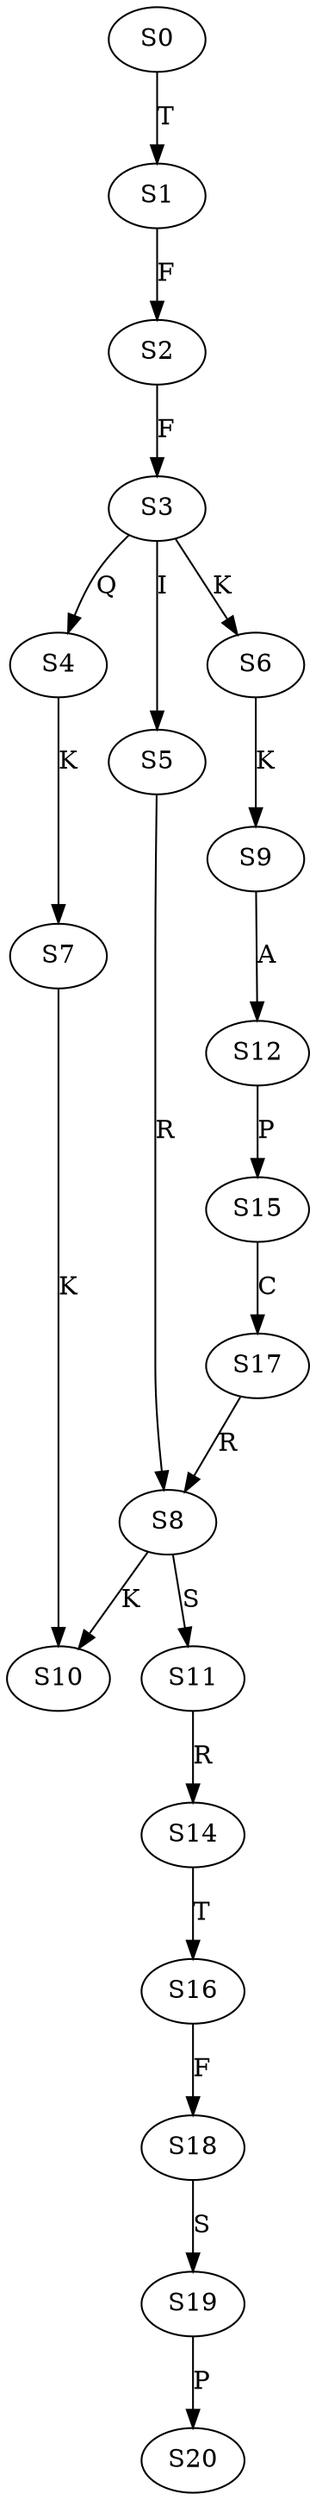 strict digraph  {
	S0 -> S1 [ label = T ];
	S1 -> S2 [ label = F ];
	S2 -> S3 [ label = F ];
	S3 -> S4 [ label = Q ];
	S3 -> S5 [ label = I ];
	S3 -> S6 [ label = K ];
	S4 -> S7 [ label = K ];
	S5 -> S8 [ label = R ];
	S6 -> S9 [ label = K ];
	S7 -> S10 [ label = K ];
	S8 -> S10 [ label = K ];
	S8 -> S11 [ label = S ];
	S9 -> S12 [ label = A ];
	S11 -> S14 [ label = R ];
	S12 -> S15 [ label = P ];
	S14 -> S16 [ label = T ];
	S15 -> S17 [ label = C ];
	S16 -> S18 [ label = F ];
	S17 -> S8 [ label = R ];
	S18 -> S19 [ label = S ];
	S19 -> S20 [ label = P ];
}
